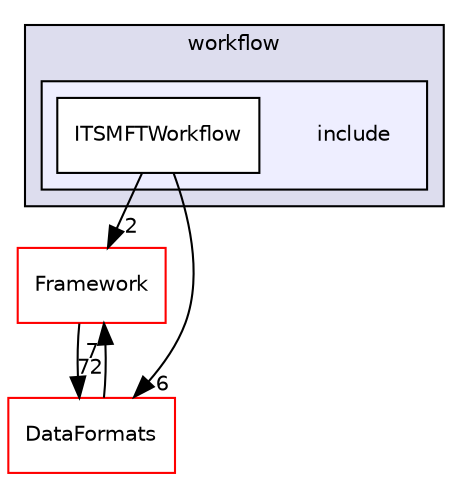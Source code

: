 digraph "/home/travis/build/AliceO2Group/AliceO2/Detectors/ITSMFT/common/workflow/include" {
  bgcolor=transparent;
  compound=true
  node [ fontsize="10", fontname="Helvetica"];
  edge [ labelfontsize="10", labelfontname="Helvetica"];
  subgraph clusterdir_cd7d5e2598ca22d0234e65e7e58f6fe3 {
    graph [ bgcolor="#ddddee", pencolor="black", label="workflow" fontname="Helvetica", fontsize="10", URL="dir_cd7d5e2598ca22d0234e65e7e58f6fe3.html"]
  subgraph clusterdir_ddb3898f7e3847431eff59fd5513b916 {
    graph [ bgcolor="#eeeeff", pencolor="black", label="" URL="dir_ddb3898f7e3847431eff59fd5513b916.html"];
    dir_ddb3898f7e3847431eff59fd5513b916 [shape=plaintext label="include"];
    dir_b75c16ef5b95f66ebce621b192c1da57 [shape=box label="ITSMFTWorkflow" color="black" fillcolor="white" style="filled" URL="dir_b75c16ef5b95f66ebce621b192c1da57.html"];
  }
  }
  dir_bcbb2cf9a3d3d83e5515c82071a07177 [shape=box label="Framework" color="red" URL="dir_bcbb2cf9a3d3d83e5515c82071a07177.html"];
  dir_2171f7ec022c5423887b07c69b2f5b48 [shape=box label="DataFormats" color="red" URL="dir_2171f7ec022c5423887b07c69b2f5b48.html"];
  dir_b75c16ef5b95f66ebce621b192c1da57->dir_bcbb2cf9a3d3d83e5515c82071a07177 [headlabel="2", labeldistance=1.5 headhref="dir_000462_000044.html"];
  dir_b75c16ef5b95f66ebce621b192c1da57->dir_2171f7ec022c5423887b07c69b2f5b48 [headlabel="6", labeldistance=1.5 headhref="dir_000462_000068.html"];
  dir_bcbb2cf9a3d3d83e5515c82071a07177->dir_2171f7ec022c5423887b07c69b2f5b48 [headlabel="72", labeldistance=1.5 headhref="dir_000044_000068.html"];
  dir_2171f7ec022c5423887b07c69b2f5b48->dir_bcbb2cf9a3d3d83e5515c82071a07177 [headlabel="7", labeldistance=1.5 headhref="dir_000068_000044.html"];
}
